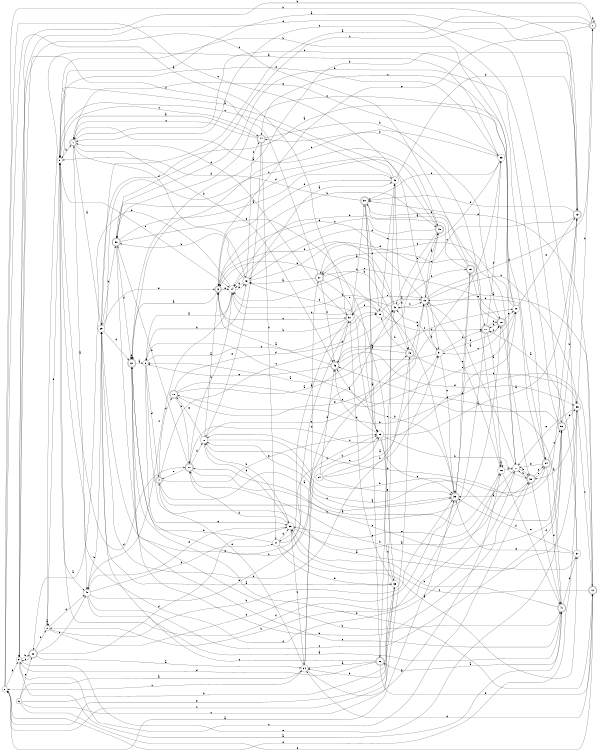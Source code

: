 digraph n44_6 {
__start0 [label="" shape="none"];

rankdir=LR;
size="8,5";

s0 [style="filled", color="black", fillcolor="white" shape="circle", label="0"];
s1 [style="rounded,filled", color="black", fillcolor="white" shape="doublecircle", label="1"];
s2 [style="filled", color="black", fillcolor="white" shape="circle", label="2"];
s3 [style="rounded,filled", color="black", fillcolor="white" shape="doublecircle", label="3"];
s4 [style="rounded,filled", color="black", fillcolor="white" shape="doublecircle", label="4"];
s5 [style="filled", color="black", fillcolor="white" shape="circle", label="5"];
s6 [style="filled", color="black", fillcolor="white" shape="circle", label="6"];
s7 [style="rounded,filled", color="black", fillcolor="white" shape="doublecircle", label="7"];
s8 [style="filled", color="black", fillcolor="white" shape="circle", label="8"];
s9 [style="filled", color="black", fillcolor="white" shape="circle", label="9"];
s10 [style="rounded,filled", color="black", fillcolor="white" shape="doublecircle", label="10"];
s11 [style="rounded,filled", color="black", fillcolor="white" shape="doublecircle", label="11"];
s12 [style="rounded,filled", color="black", fillcolor="white" shape="doublecircle", label="12"];
s13 [style="rounded,filled", color="black", fillcolor="white" shape="doublecircle", label="13"];
s14 [style="filled", color="black", fillcolor="white" shape="circle", label="14"];
s15 [style="rounded,filled", color="black", fillcolor="white" shape="doublecircle", label="15"];
s16 [style="filled", color="black", fillcolor="white" shape="circle", label="16"];
s17 [style="rounded,filled", color="black", fillcolor="white" shape="doublecircle", label="17"];
s18 [style="rounded,filled", color="black", fillcolor="white" shape="doublecircle", label="18"];
s19 [style="filled", color="black", fillcolor="white" shape="circle", label="19"];
s20 [style="filled", color="black", fillcolor="white" shape="circle", label="20"];
s21 [style="filled", color="black", fillcolor="white" shape="circle", label="21"];
s22 [style="rounded,filled", color="black", fillcolor="white" shape="doublecircle", label="22"];
s23 [style="filled", color="black", fillcolor="white" shape="circle", label="23"];
s24 [style="filled", color="black", fillcolor="white" shape="circle", label="24"];
s25 [style="filled", color="black", fillcolor="white" shape="circle", label="25"];
s26 [style="rounded,filled", color="black", fillcolor="white" shape="doublecircle", label="26"];
s27 [style="rounded,filled", color="black", fillcolor="white" shape="doublecircle", label="27"];
s28 [style="filled", color="black", fillcolor="white" shape="circle", label="28"];
s29 [style="filled", color="black", fillcolor="white" shape="circle", label="29"];
s30 [style="rounded,filled", color="black", fillcolor="white" shape="doublecircle", label="30"];
s31 [style="filled", color="black", fillcolor="white" shape="circle", label="31"];
s32 [style="rounded,filled", color="black", fillcolor="white" shape="doublecircle", label="32"];
s33 [style="filled", color="black", fillcolor="white" shape="circle", label="33"];
s34 [style="filled", color="black", fillcolor="white" shape="circle", label="34"];
s35 [style="rounded,filled", color="black", fillcolor="white" shape="doublecircle", label="35"];
s36 [style="filled", color="black", fillcolor="white" shape="circle", label="36"];
s37 [style="filled", color="black", fillcolor="white" shape="circle", label="37"];
s38 [style="rounded,filled", color="black", fillcolor="white" shape="doublecircle", label="38"];
s39 [style="filled", color="black", fillcolor="white" shape="circle", label="39"];
s40 [style="filled", color="black", fillcolor="white" shape="circle", label="40"];
s41 [style="rounded,filled", color="black", fillcolor="white" shape="doublecircle", label="41"];
s42 [style="filled", color="black", fillcolor="white" shape="circle", label="42"];
s43 [style="filled", color="black", fillcolor="white" shape="circle", label="43"];
s44 [style="rounded,filled", color="black", fillcolor="white" shape="doublecircle", label="44"];
s45 [style="rounded,filled", color="black", fillcolor="white" shape="doublecircle", label="45"];
s46 [style="rounded,filled", color="black", fillcolor="white" shape="doublecircle", label="46"];
s47 [style="filled", color="black", fillcolor="white" shape="circle", label="47"];
s48 [style="rounded,filled", color="black", fillcolor="white" shape="doublecircle", label="48"];
s49 [style="filled", color="black", fillcolor="white" shape="circle", label="49"];
s50 [style="rounded,filled", color="black", fillcolor="white" shape="doublecircle", label="50"];
s51 [style="filled", color="black", fillcolor="white" shape="circle", label="51"];
s52 [style="rounded,filled", color="black", fillcolor="white" shape="doublecircle", label="52"];
s53 [style="filled", color="black", fillcolor="white" shape="circle", label="53"];
s54 [style="rounded,filled", color="black", fillcolor="white" shape="doublecircle", label="54"];
s0 -> s51 [label="a"];
s0 -> s13 [label="b"];
s0 -> s31 [label="c"];
s0 -> s9 [label="d"];
s0 -> s33 [label="e"];
s1 -> s40 [label="a"];
s1 -> s46 [label="b"];
s1 -> s54 [label="c"];
s1 -> s49 [label="d"];
s1 -> s53 [label="e"];
s2 -> s2 [label="a"];
s2 -> s35 [label="b"];
s2 -> s35 [label="c"];
s2 -> s40 [label="d"];
s2 -> s5 [label="e"];
s3 -> s22 [label="a"];
s3 -> s48 [label="b"];
s3 -> s51 [label="c"];
s3 -> s19 [label="d"];
s3 -> s14 [label="e"];
s4 -> s35 [label="a"];
s4 -> s18 [label="b"];
s4 -> s42 [label="c"];
s4 -> s10 [label="d"];
s4 -> s23 [label="e"];
s5 -> s40 [label="a"];
s5 -> s1 [label="b"];
s5 -> s44 [label="c"];
s5 -> s11 [label="d"];
s5 -> s14 [label="e"];
s6 -> s34 [label="a"];
s6 -> s43 [label="b"];
s6 -> s45 [label="c"];
s6 -> s12 [label="d"];
s6 -> s32 [label="e"];
s7 -> s29 [label="a"];
s7 -> s9 [label="b"];
s7 -> s50 [label="c"];
s7 -> s7 [label="d"];
s7 -> s3 [label="e"];
s8 -> s36 [label="a"];
s8 -> s49 [label="b"];
s8 -> s25 [label="c"];
s8 -> s4 [label="d"];
s8 -> s39 [label="e"];
s9 -> s41 [label="a"];
s9 -> s32 [label="b"];
s9 -> s38 [label="c"];
s9 -> s52 [label="d"];
s9 -> s52 [label="e"];
s10 -> s48 [label="a"];
s10 -> s11 [label="b"];
s10 -> s20 [label="c"];
s10 -> s25 [label="d"];
s10 -> s53 [label="e"];
s11 -> s16 [label="a"];
s11 -> s50 [label="b"];
s11 -> s20 [label="c"];
s11 -> s28 [label="d"];
s11 -> s4 [label="e"];
s12 -> s42 [label="a"];
s12 -> s10 [label="b"];
s12 -> s39 [label="c"];
s12 -> s34 [label="d"];
s12 -> s30 [label="e"];
s13 -> s5 [label="a"];
s13 -> s22 [label="b"];
s13 -> s27 [label="c"];
s13 -> s28 [label="d"];
s13 -> s30 [label="e"];
s14 -> s8 [label="a"];
s14 -> s11 [label="b"];
s14 -> s40 [label="c"];
s14 -> s32 [label="d"];
s14 -> s49 [label="e"];
s15 -> s30 [label="a"];
s15 -> s35 [label="b"];
s15 -> s9 [label="c"];
s15 -> s14 [label="d"];
s15 -> s17 [label="e"];
s16 -> s16 [label="a"];
s16 -> s21 [label="b"];
s16 -> s19 [label="c"];
s16 -> s5 [label="d"];
s16 -> s41 [label="e"];
s17 -> s16 [label="a"];
s17 -> s2 [label="b"];
s17 -> s18 [label="c"];
s17 -> s53 [label="d"];
s17 -> s18 [label="e"];
s18 -> s38 [label="a"];
s18 -> s44 [label="b"];
s18 -> s14 [label="c"];
s18 -> s17 [label="d"];
s18 -> s20 [label="e"];
s19 -> s48 [label="a"];
s19 -> s31 [label="b"];
s19 -> s36 [label="c"];
s19 -> s7 [label="d"];
s19 -> s51 [label="e"];
s20 -> s29 [label="a"];
s20 -> s5 [label="b"];
s20 -> s31 [label="c"];
s20 -> s27 [label="d"];
s20 -> s13 [label="e"];
s21 -> s19 [label="a"];
s21 -> s38 [label="b"];
s21 -> s44 [label="c"];
s21 -> s5 [label="d"];
s21 -> s39 [label="e"];
s22 -> s8 [label="a"];
s22 -> s41 [label="b"];
s22 -> s45 [label="c"];
s22 -> s12 [label="d"];
s22 -> s22 [label="e"];
s23 -> s13 [label="a"];
s23 -> s38 [label="b"];
s23 -> s33 [label="c"];
s23 -> s46 [label="d"];
s23 -> s35 [label="e"];
s24 -> s31 [label="a"];
s24 -> s31 [label="b"];
s24 -> s23 [label="c"];
s24 -> s46 [label="d"];
s24 -> s35 [label="e"];
s25 -> s19 [label="a"];
s25 -> s3 [label="b"];
s25 -> s43 [label="c"];
s25 -> s17 [label="d"];
s25 -> s51 [label="e"];
s26 -> s34 [label="a"];
s26 -> s12 [label="b"];
s26 -> s29 [label="c"];
s26 -> s9 [label="d"];
s26 -> s42 [label="e"];
s27 -> s49 [label="a"];
s27 -> s45 [label="b"];
s27 -> s46 [label="c"];
s27 -> s9 [label="d"];
s27 -> s23 [label="e"];
s28 -> s3 [label="a"];
s28 -> s52 [label="b"];
s28 -> s19 [label="c"];
s28 -> s39 [label="d"];
s28 -> s10 [label="e"];
s29 -> s1 [label="a"];
s29 -> s50 [label="b"];
s29 -> s48 [label="c"];
s29 -> s22 [label="d"];
s29 -> s3 [label="e"];
s30 -> s26 [label="a"];
s30 -> s23 [label="b"];
s30 -> s25 [label="c"];
s30 -> s5 [label="d"];
s30 -> s16 [label="e"];
s31 -> s8 [label="a"];
s31 -> s42 [label="b"];
s31 -> s35 [label="c"];
s31 -> s17 [label="d"];
s31 -> s18 [label="e"];
s32 -> s34 [label="a"];
s32 -> s2 [label="b"];
s32 -> s9 [label="c"];
s32 -> s39 [label="d"];
s32 -> s40 [label="e"];
s33 -> s29 [label="a"];
s33 -> s34 [label="b"];
s33 -> s0 [label="c"];
s33 -> s49 [label="d"];
s33 -> s51 [label="e"];
s34 -> s16 [label="a"];
s34 -> s23 [label="b"];
s34 -> s0 [label="c"];
s34 -> s27 [label="d"];
s34 -> s4 [label="e"];
s35 -> s0 [label="a"];
s35 -> s46 [label="b"];
s35 -> s28 [label="c"];
s35 -> s14 [label="d"];
s35 -> s15 [label="e"];
s36 -> s38 [label="a"];
s36 -> s7 [label="b"];
s36 -> s12 [label="c"];
s36 -> s0 [label="d"];
s36 -> s21 [label="e"];
s37 -> s17 [label="a"];
s37 -> s11 [label="b"];
s37 -> s1 [label="c"];
s37 -> s35 [label="d"];
s37 -> s35 [label="e"];
s38 -> s35 [label="a"];
s38 -> s21 [label="b"];
s38 -> s54 [label="c"];
s38 -> s41 [label="d"];
s38 -> s54 [label="e"];
s39 -> s21 [label="a"];
s39 -> s28 [label="b"];
s39 -> s34 [label="c"];
s39 -> s11 [label="d"];
s39 -> s40 [label="e"];
s40 -> s41 [label="a"];
s40 -> s29 [label="b"];
s40 -> s52 [label="c"];
s40 -> s47 [label="d"];
s40 -> s42 [label="e"];
s41 -> s26 [label="a"];
s41 -> s39 [label="b"];
s41 -> s37 [label="c"];
s41 -> s46 [label="d"];
s41 -> s22 [label="e"];
s42 -> s27 [label="a"];
s42 -> s15 [label="b"];
s42 -> s19 [label="c"];
s42 -> s14 [label="d"];
s42 -> s3 [label="e"];
s43 -> s5 [label="a"];
s43 -> s45 [label="b"];
s43 -> s5 [label="c"];
s43 -> s13 [label="d"];
s43 -> s3 [label="e"];
s44 -> s1 [label="a"];
s44 -> s18 [label="b"];
s44 -> s1 [label="c"];
s44 -> s47 [label="d"];
s44 -> s28 [label="e"];
s45 -> s46 [label="a"];
s45 -> s25 [label="b"];
s45 -> s36 [label="c"];
s45 -> s29 [label="d"];
s45 -> s19 [label="e"];
s46 -> s3 [label="a"];
s46 -> s51 [label="b"];
s46 -> s20 [label="c"];
s46 -> s36 [label="d"];
s46 -> s8 [label="e"];
s47 -> s37 [label="a"];
s47 -> s22 [label="b"];
s47 -> s23 [label="c"];
s47 -> s39 [label="d"];
s47 -> s33 [label="e"];
s48 -> s1 [label="a"];
s48 -> s42 [label="b"];
s48 -> s14 [label="c"];
s48 -> s50 [label="d"];
s48 -> s19 [label="e"];
s49 -> s43 [label="a"];
s49 -> s50 [label="b"];
s49 -> s44 [label="c"];
s49 -> s14 [label="d"];
s49 -> s21 [label="e"];
s50 -> s43 [label="a"];
s50 -> s38 [label="b"];
s50 -> s54 [label="c"];
s50 -> s22 [label="d"];
s50 -> s23 [label="e"];
s51 -> s47 [label="a"];
s51 -> s3 [label="b"];
s51 -> s30 [label="c"];
s51 -> s1 [label="d"];
s51 -> s29 [label="e"];
s52 -> s8 [label="a"];
s52 -> s13 [label="b"];
s52 -> s11 [label="c"];
s52 -> s50 [label="d"];
s52 -> s36 [label="e"];
s53 -> s2 [label="a"];
s53 -> s30 [label="b"];
s53 -> s22 [label="c"];
s53 -> s49 [label="d"];
s53 -> s5 [label="e"];
s54 -> s28 [label="a"];
s54 -> s19 [label="b"];
s54 -> s52 [label="c"];
s54 -> s41 [label="d"];
s54 -> s21 [label="e"];

}